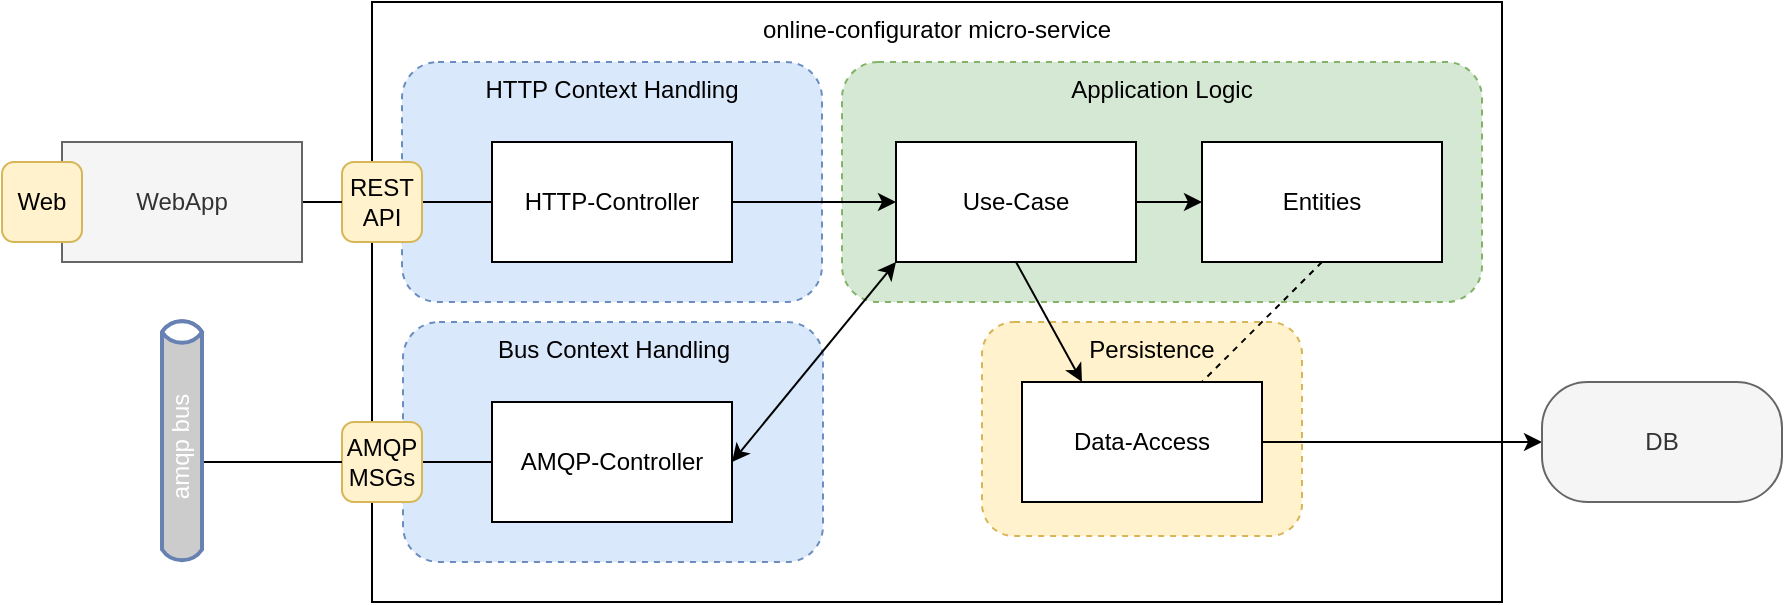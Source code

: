 <mxfile version="17.2.1" type="device"><diagram id="QbA0hwkMjDlmvW1gp2dh" name="Page-1"><mxGraphModel dx="1028" dy="649" grid="0" gridSize="10" guides="1" tooltips="1" connect="1" arrows="1" fold="1" page="0" pageScale="1" pageWidth="827" pageHeight="1169" math="0" shadow="0"><root><mxCell id="0"/><mxCell id="1" parent="0"/><mxCell id="D1ufQwT_ZaABIk-b1CI0-5" value="&lt;span&gt;online-configurator micro-&lt;/span&gt;&lt;span&gt;service&lt;/span&gt;" style="rounded=0;whiteSpace=wrap;html=1;verticalAlign=top;" parent="1" vertex="1"><mxGeometry x="262" y="780" width="565" height="300" as="geometry"/></mxCell><mxCell id="D1ufQwT_ZaABIk-b1CI0-6" value="&amp;nbsp; &amp;nbsp;Persistence" style="rounded=1;whiteSpace=wrap;html=1;fillColor=#fff2cc;strokeColor=#d6b656;verticalAlign=top;dashed=1;" parent="1" vertex="1"><mxGeometry x="567" y="940" width="160" height="107" as="geometry"/></mxCell><mxCell id="D1ufQwT_ZaABIk-b1CI0-7" value="Application Logic" style="rounded=1;whiteSpace=wrap;html=1;fillColor=#d5e8d4;strokeColor=#82b366;verticalAlign=top;dashed=1;" parent="1" vertex="1"><mxGeometry x="497" y="810" width="320" height="120" as="geometry"/></mxCell><mxCell id="D1ufQwT_ZaABIk-b1CI0-8" value="HTTP Context Handling" style="rounded=1;whiteSpace=wrap;html=1;fillColor=#dae8fc;strokeColor=#6c8ebf;verticalAlign=top;dashed=1;" parent="1" vertex="1"><mxGeometry x="277" y="810" width="210" height="120" as="geometry"/></mxCell><mxCell id="D1ufQwT_ZaABIk-b1CI0-9" value="WebApp" style="rounded=0;whiteSpace=wrap;html=1;fillColor=#f5f5f5;strokeColor=#666666;fontColor=#333333;" parent="1" vertex="1"><mxGeometry x="107" y="850" width="120" height="60" as="geometry"/></mxCell><mxCell id="D1ufQwT_ZaABIk-b1CI0-11" style="edgeStyle=none;rounded=0;orthogonalLoop=1;jettySize=auto;html=1;entryX=0;entryY=0.5;entryDx=0;entryDy=0;startArrow=none;startFill=0;endArrow=classic;endFill=1;exitX=1;exitY=0.5;exitDx=0;exitDy=0;" parent="1" source="D1ufQwT_ZaABIk-b1CI0-26" target="D1ufQwT_ZaABIk-b1CI0-18" edge="1"><mxGeometry relative="1" as="geometry"><mxPoint x="1017" y="1000" as="sourcePoint"/></mxGeometry></mxCell><mxCell id="D1ufQwT_ZaABIk-b1CI0-12" style="edgeStyle=none;rounded=0;orthogonalLoop=1;jettySize=auto;html=1;exitX=1;exitY=0.5;exitDx=0;exitDy=0;startArrow=none;startFill=0;endArrow=classic;endFill=1;" parent="1" source="D1ufQwT_ZaABIk-b1CI0-13" target="D1ufQwT_ZaABIk-b1CI0-23" edge="1"><mxGeometry relative="1" as="geometry"/></mxCell><mxCell id="D1ufQwT_ZaABIk-b1CI0-13" value="HTTP-Controller" style="rounded=0;whiteSpace=wrap;html=1;" parent="1" vertex="1"><mxGeometry x="322" y="850" width="120" height="60" as="geometry"/></mxCell><mxCell id="D1ufQwT_ZaABIk-b1CI0-14" style="edgeStyle=none;rounded=0;orthogonalLoop=1;jettySize=auto;html=1;exitX=1;exitY=0.5;exitDx=0;exitDy=0;entryX=0;entryY=0.5;entryDx=0;entryDy=0;startArrow=none;startFill=0;endArrow=none;endFill=0;" parent="1" source="D1ufQwT_ZaABIk-b1CI0-15" target="D1ufQwT_ZaABIk-b1CI0-13" edge="1"><mxGeometry relative="1" as="geometry"/></mxCell><mxCell id="D1ufQwT_ZaABIk-b1CI0-15" value="REST&lt;br&gt;API" style="rounded=1;whiteSpace=wrap;html=1;fillColor=#fff2cc;strokeColor=#d6b656;" parent="1" vertex="1"><mxGeometry x="247" y="860" width="40" height="40" as="geometry"/></mxCell><mxCell id="D1ufQwT_ZaABIk-b1CI0-16" style="rounded=0;orthogonalLoop=1;jettySize=auto;html=1;exitX=1;exitY=0.5;exitDx=0;exitDy=0;entryX=0;entryY=0.5;entryDx=0;entryDy=0;endArrow=none;endFill=0;startArrow=none;startFill=0;" parent="1" source="D1ufQwT_ZaABIk-b1CI0-17" target="D1ufQwT_ZaABIk-b1CI0-15" edge="1"><mxGeometry relative="1" as="geometry"/></mxCell><mxCell id="D1ufQwT_ZaABIk-b1CI0-17" value="WebApp" style="rounded=0;whiteSpace=wrap;html=1;fillColor=#f5f5f5;strokeColor=#666666;fontColor=#333333;" parent="1" vertex="1"><mxGeometry x="107" y="850" width="120" height="60" as="geometry"/></mxCell><mxCell id="D1ufQwT_ZaABIk-b1CI0-18" value="DB" style="rounded=1;whiteSpace=wrap;html=1;arcSize=38;fillColor=#f5f5f5;fontColor=#333333;strokeColor=#666666;" parent="1" vertex="1"><mxGeometry x="847" y="970" width="120" height="60" as="geometry"/></mxCell><mxCell id="D1ufQwT_ZaABIk-b1CI0-19" value="Web" style="rounded=1;whiteSpace=wrap;html=1;fillColor=#fff2cc;strokeColor=#d6b656;" parent="1" vertex="1"><mxGeometry x="77" y="860" width="40" height="40" as="geometry"/></mxCell><mxCell id="D1ufQwT_ZaABIk-b1CI0-20" style="edgeStyle=none;rounded=0;orthogonalLoop=1;jettySize=auto;html=1;exitX=0.5;exitY=1;exitDx=0;exitDy=0;startArrow=none;startFill=0;endArrow=classic;endFill=1;entryX=0.25;entryY=0;entryDx=0;entryDy=0;" parent="1" source="D1ufQwT_ZaABIk-b1CI0-23" target="D1ufQwT_ZaABIk-b1CI0-26" edge="1"><mxGeometry relative="1" as="geometry"/></mxCell><mxCell id="D1ufQwT_ZaABIk-b1CI0-21" value="" style="edgeStyle=none;rounded=0;orthogonalLoop=1;jettySize=auto;html=1;startArrow=none;startFill=0;endArrow=classic;endFill=1;exitX=1;exitY=0.5;exitDx=0;exitDy=0;entryX=0;entryY=0.5;entryDx=0;entryDy=0;" parent="1" source="D1ufQwT_ZaABIk-b1CI0-23" target="D1ufQwT_ZaABIk-b1CI0-25" edge="1"><mxGeometry relative="1" as="geometry"><mxPoint x="677" y="660" as="sourcePoint"/></mxGeometry></mxCell><mxCell id="D1ufQwT_ZaABIk-b1CI0-23" value="Use-Case" style="rounded=0;whiteSpace=wrap;html=1;" parent="1" vertex="1"><mxGeometry x="524" y="850" width="120" height="60" as="geometry"/></mxCell><mxCell id="D1ufQwT_ZaABIk-b1CI0-33" style="edgeStyle=none;rounded=0;orthogonalLoop=1;jettySize=auto;html=1;exitX=0.5;exitY=1;exitDx=0;exitDy=0;endArrow=none;endFill=0;dashed=1;" parent="1" source="D1ufQwT_ZaABIk-b1CI0-25" target="D1ufQwT_ZaABIk-b1CI0-26" edge="1"><mxGeometry relative="1" as="geometry"/></mxCell><mxCell id="D1ufQwT_ZaABIk-b1CI0-25" value="Entities" style="rounded=0;whiteSpace=wrap;html=1;" parent="1" vertex="1"><mxGeometry x="677" y="850" width="120" height="60" as="geometry"/></mxCell><mxCell id="D1ufQwT_ZaABIk-b1CI0-26" value="Data-Access" style="rounded=0;whiteSpace=wrap;html=1;" parent="1" vertex="1"><mxGeometry x="587" y="970" width="120" height="60" as="geometry"/></mxCell><mxCell id="RMG0mfSu1CTxKPlVbpGU-21" value="Bus Context Handling" style="rounded=1;whiteSpace=wrap;html=1;fillColor=#dae8fc;strokeColor=#6c8ebf;verticalAlign=top;dashed=1;" parent="1" vertex="1"><mxGeometry x="277.5" y="940" width="210" height="120" as="geometry"/></mxCell><mxCell id="RMG0mfSu1CTxKPlVbpGU-23" style="rounded=0;orthogonalLoop=1;jettySize=auto;html=1;exitX=1;exitY=0.5;exitDx=0;exitDy=0;entryX=0;entryY=1;entryDx=0;entryDy=0;startArrow=classic;startFill=1;" parent="1" source="RMG0mfSu1CTxKPlVbpGU-22" target="D1ufQwT_ZaABIk-b1CI0-23" edge="1"><mxGeometry relative="1" as="geometry"/></mxCell><mxCell id="RMG0mfSu1CTxKPlVbpGU-25" style="edgeStyle=none;rounded=0;orthogonalLoop=1;jettySize=auto;html=1;exitX=0;exitY=0.5;exitDx=0;exitDy=0;startArrow=none;startFill=0;endArrow=none;endFill=0;" parent="1" source="RMG0mfSu1CTxKPlVbpGU-22" target="RMG0mfSu1CTxKPlVbpGU-24" edge="1"><mxGeometry relative="1" as="geometry"/></mxCell><mxCell id="RMG0mfSu1CTxKPlVbpGU-22" value="AMQP-Controller" style="rounded=0;whiteSpace=wrap;html=1;" parent="1" vertex="1"><mxGeometry x="322" y="980" width="120" height="60" as="geometry"/></mxCell><mxCell id="RMG0mfSu1CTxKPlVbpGU-24" value="AMQP&lt;br&gt;MSGs" style="rounded=1;whiteSpace=wrap;html=1;fillColor=#fff2cc;strokeColor=#d6b656;" parent="1" vertex="1"><mxGeometry x="247" y="990" width="40" height="40" as="geometry"/></mxCell><mxCell id="RMG0mfSu1CTxKPlVbpGU-27" style="edgeStyle=none;rounded=0;orthogonalLoop=1;jettySize=auto;html=1;entryX=0;entryY=0.5;entryDx=0;entryDy=0;startArrow=none;startFill=0;endArrow=none;endFill=0;" parent="1" source="RMG0mfSu1CTxKPlVbpGU-28" target="RMG0mfSu1CTxKPlVbpGU-24" edge="1"><mxGeometry relative="1" as="geometry"><mxPoint x="227.0" y="1010" as="sourcePoint"/></mxGeometry></mxCell><mxCell id="RMG0mfSu1CTxKPlVbpGU-28" value="amqp bus&amp;nbsp;&amp;nbsp;" style="html=1;outlineConnect=0;fillColor=#CCCCCC;strokeColor=#6881B3;gradientColor=none;gradientDirection=north;strokeWidth=2;shape=mxgraph.networks.bus;gradientColor=none;gradientDirection=north;fontColor=#ffffff;perimeter=backbonePerimeter;backboneSize=20;rotation=-90;verticalAlign=middle;horizontal=1;" parent="1" vertex="1"><mxGeometry x="104.63" y="989.37" width="124.75" height="20" as="geometry"/></mxCell></root></mxGraphModel></diagram></mxfile>